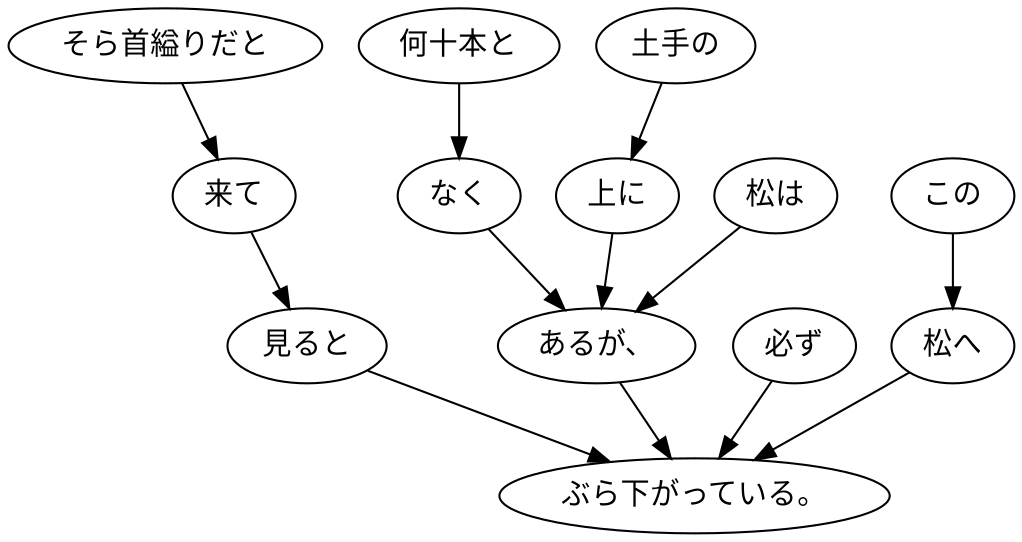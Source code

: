 digraph graph1070 {
	node0 [label="土手の"];
	node1 [label="上に"];
	node2 [label="松は"];
	node3 [label="何十本と"];
	node4 [label="なく"];
	node5 [label="あるが、"];
	node6 [label="そら首縊りだと"];
	node7 [label="来て"];
	node8 [label="見ると"];
	node9 [label="必ず"];
	node10 [label="この"];
	node11 [label="松へ"];
	node12 [label="ぶら下がっている。"];
	node0 -> node1;
	node1 -> node5;
	node2 -> node5;
	node3 -> node4;
	node4 -> node5;
	node5 -> node12;
	node6 -> node7;
	node7 -> node8;
	node8 -> node12;
	node9 -> node12;
	node10 -> node11;
	node11 -> node12;
}
